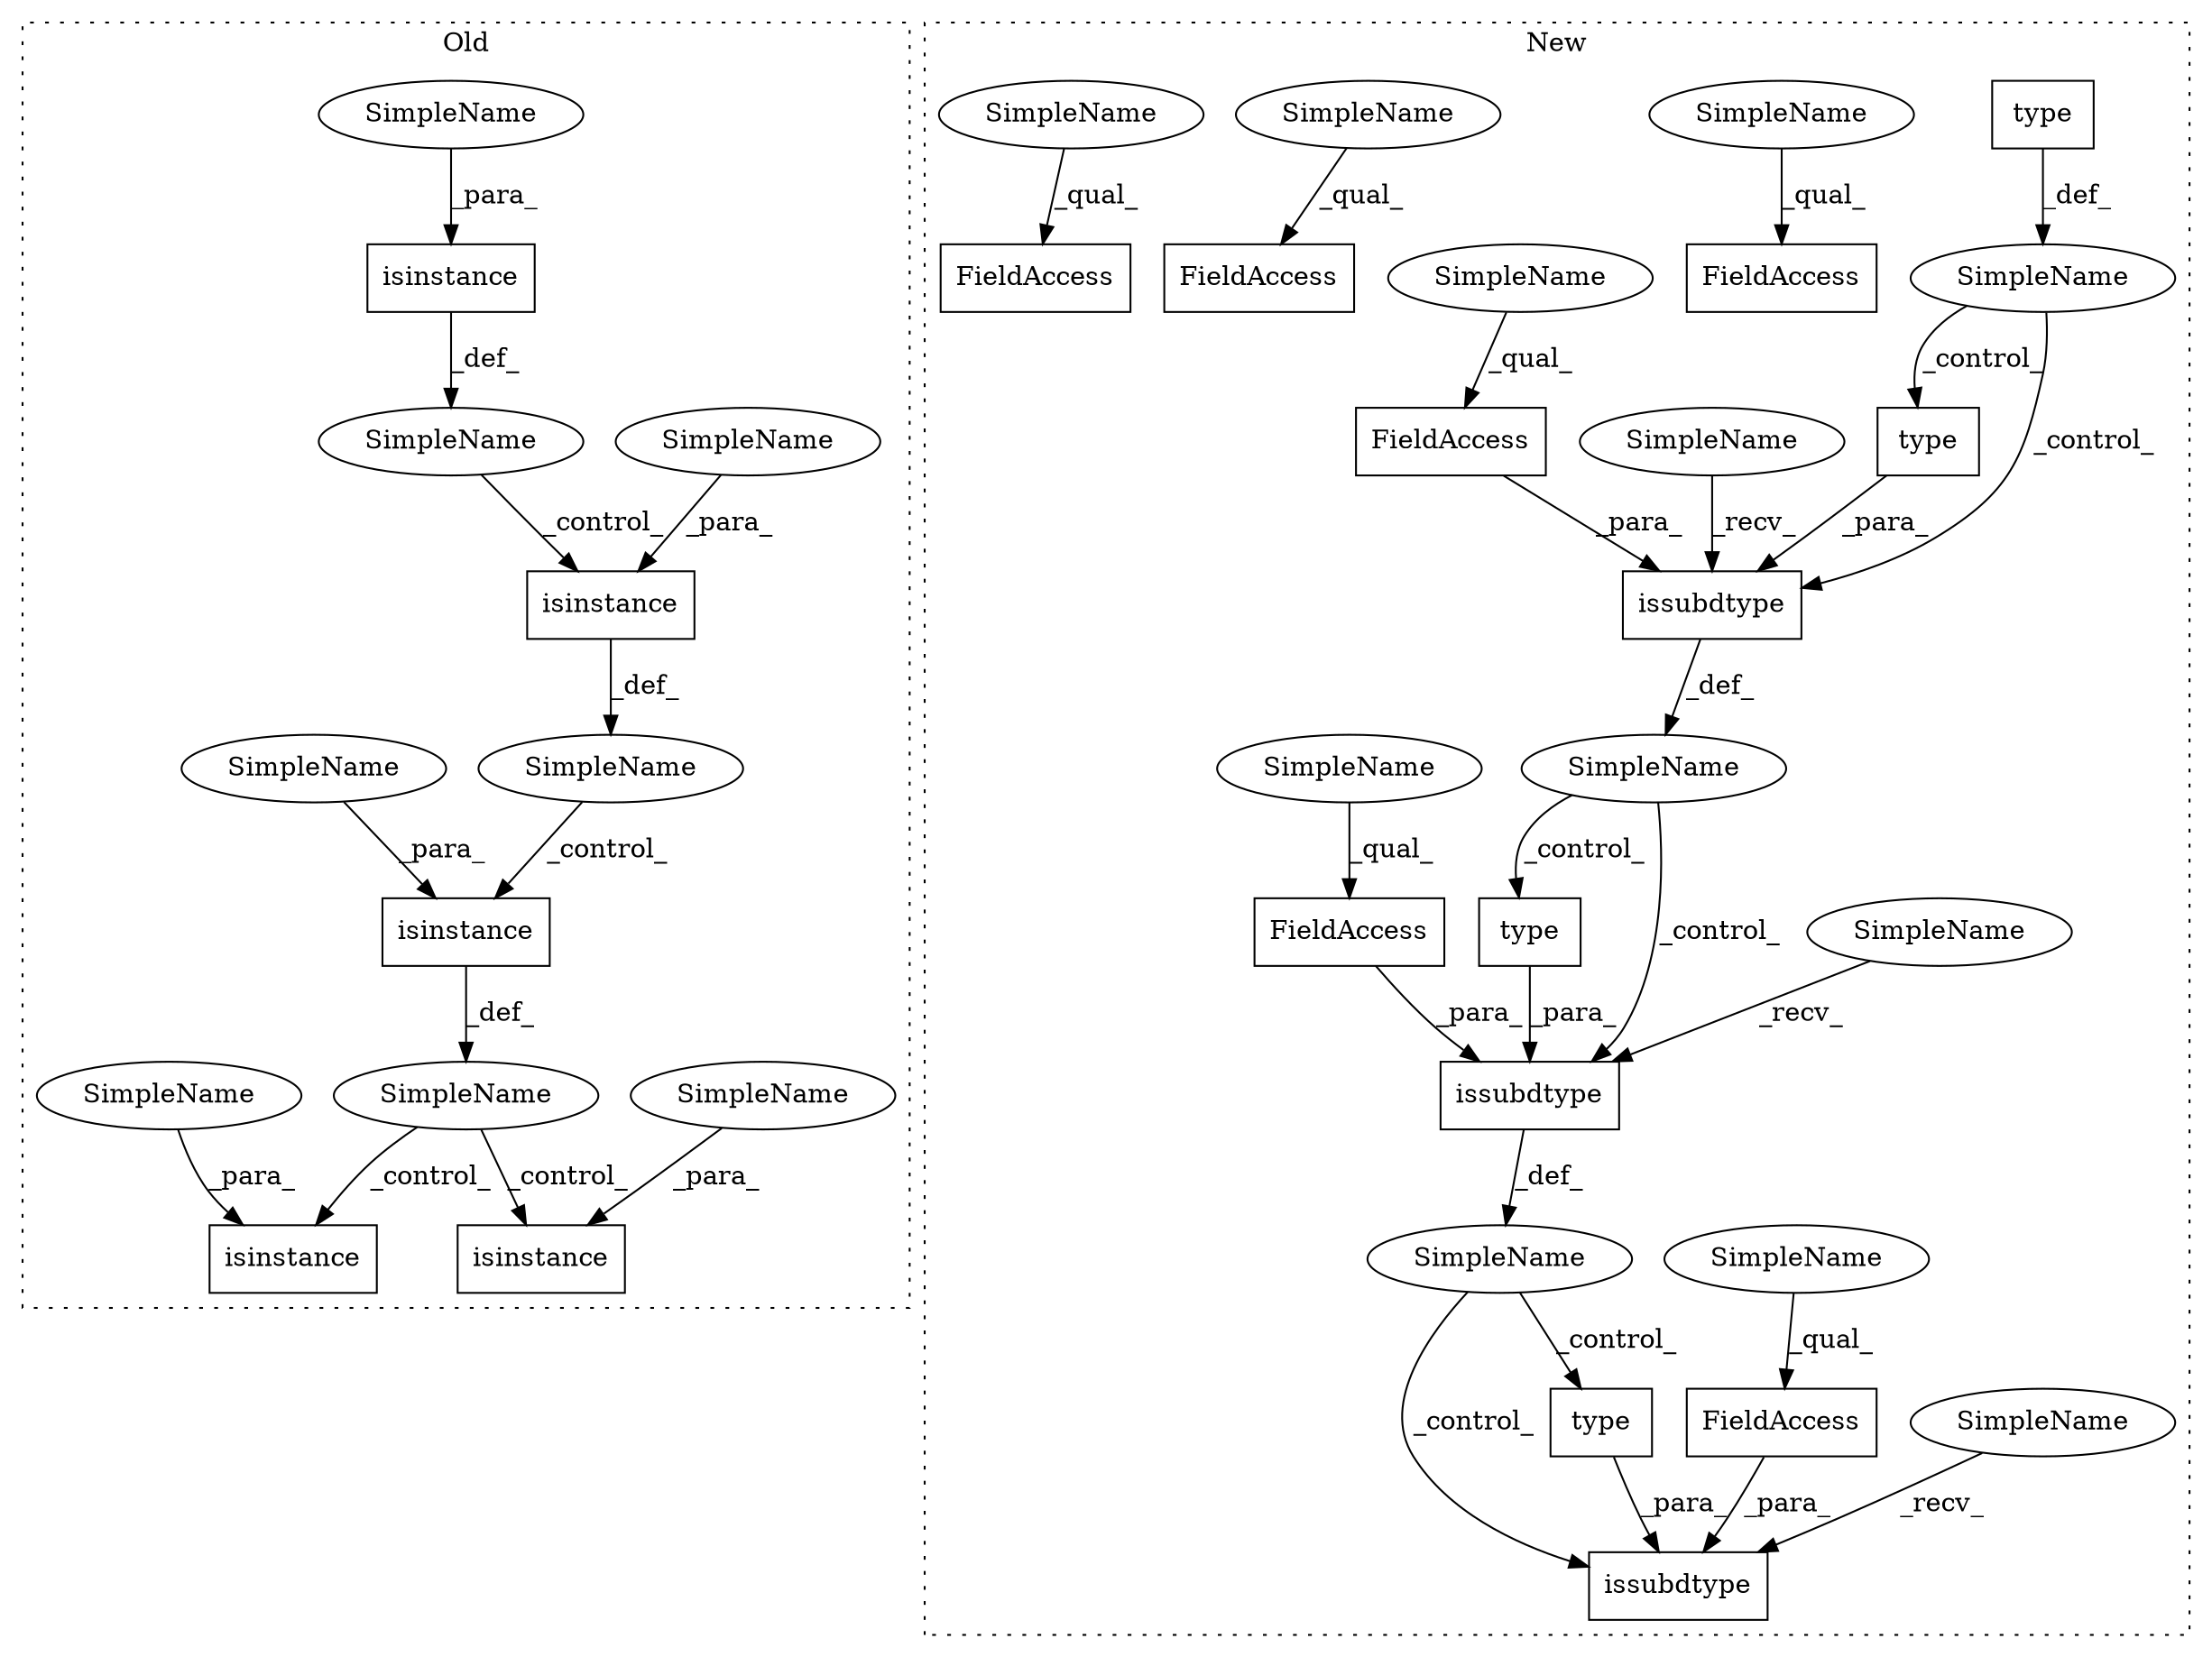 digraph G {
subgraph cluster0 {
1 [label="isinstance" a="32" s="1421,1446" l="11,1" shape="box"];
8 [label="isinstance" a="32" s="873,893" l="11,1" shape="box"];
9 [label="SimpleName" a="42" s="" l="" shape="ellipse"];
10 [label="isinstance" a="32" s="1179,1199" l="11,1" shape="box"];
15 [label="SimpleName" a="42" s="" l="" shape="ellipse"];
18 [label="isinstance" a="32" s="1026,1046" l="11,1" shape="box"];
19 [label="SimpleName" a="42" s="" l="" shape="ellipse"];
20 [label="isinstance" a="32" s="1330,1358" l="11,1" shape="box"];
25 [label="SimpleName" a="42" s="1443" l="3" shape="ellipse"];
26 [label="SimpleName" a="42" s="1355" l="3" shape="ellipse"];
27 [label="SimpleName" a="42" s="1043" l="3" shape="ellipse"];
28 [label="SimpleName" a="42" s="890" l="3" shape="ellipse"];
29 [label="SimpleName" a="42" s="1196" l="3" shape="ellipse"];
label = "Old";
style="dotted";
}
subgraph cluster1 {
2 [label="issubdtype" a="32" s="1733,1774" l="11,1" shape="box"];
3 [label="FieldAccess" a="22" s="1761" l="13" shape="box"];
4 [label="type" a="32" s="1744,1759" l="5,1" shape="box"];
5 [label="SimpleName" a="42" s="" l="" shape="ellipse"];
6 [label="SimpleName" a="42" s="" l="" shape="ellipse"];
7 [label="type" a="32" s="1240,1250" l="5,1" shape="box"];
11 [label="FieldAccess" a="22" s="1546" l="14" shape="box"];
12 [label="type" a="32" s="1526,1544" l="5,1" shape="box"];
13 [label="FieldAccess" a="22" s="1433" l="13" shape="box"];
14 [label="issubdtype" a="32" s="1515,1560" l="11,1" shape="box"];
16 [label="SimpleName" a="42" s="" l="" shape="ellipse"];
17 [label="type" a="32" s="890,900" l="5,1" shape="box"];
21 [label="FieldAccess" a="22" s="902" l="13" shape="box"];
22 [label="FieldAccess" a="22" s="1252" l="13" shape="box"];
23 [label="FieldAccess" a="22" s="1077" l="13" shape="box"];
24 [label="issubdtype" a="32" s="1229,1265" l="11,1" shape="box"];
30 [label="SimpleName" a="42" s="1223" l="5" shape="ellipse"];
31 [label="SimpleName" a="42" s="1727" l="5" shape="ellipse"];
32 [label="SimpleName" a="42" s="1509" l="5" shape="ellipse"];
33 [label="SimpleName" a="42" s="902" l="5" shape="ellipse"];
34 [label="SimpleName" a="42" s="1761" l="5" shape="ellipse"];
35 [label="SimpleName" a="42" s="1252" l="5" shape="ellipse"];
36 [label="SimpleName" a="42" s="1433" l="5" shape="ellipse"];
37 [label="SimpleName" a="42" s="1077" l="5" shape="ellipse"];
38 [label="SimpleName" a="42" s="1546" l="5" shape="ellipse"];
label = "New";
style="dotted";
}
3 -> 2 [label="_para_"];
4 -> 2 [label="_para_"];
5 -> 4 [label="_control_"];
5 -> 2 [label="_control_"];
6 -> 12 [label="_control_"];
6 -> 14 [label="_control_"];
7 -> 24 [label="_para_"];
8 -> 9 [label="_def_"];
9 -> 18 [label="_control_"];
10 -> 19 [label="_def_"];
11 -> 14 [label="_para_"];
12 -> 14 [label="_para_"];
14 -> 5 [label="_def_"];
15 -> 10 [label="_control_"];
16 -> 7 [label="_control_"];
16 -> 24 [label="_control_"];
17 -> 16 [label="_def_"];
18 -> 15 [label="_def_"];
19 -> 20 [label="_control_"];
19 -> 1 [label="_control_"];
22 -> 24 [label="_para_"];
24 -> 6 [label="_def_"];
25 -> 1 [label="_para_"];
26 -> 20 [label="_para_"];
27 -> 18 [label="_para_"];
28 -> 8 [label="_para_"];
29 -> 10 [label="_para_"];
30 -> 24 [label="_recv_"];
31 -> 2 [label="_recv_"];
32 -> 14 [label="_recv_"];
33 -> 21 [label="_qual_"];
34 -> 3 [label="_qual_"];
35 -> 22 [label="_qual_"];
36 -> 13 [label="_qual_"];
37 -> 23 [label="_qual_"];
38 -> 11 [label="_qual_"];
}